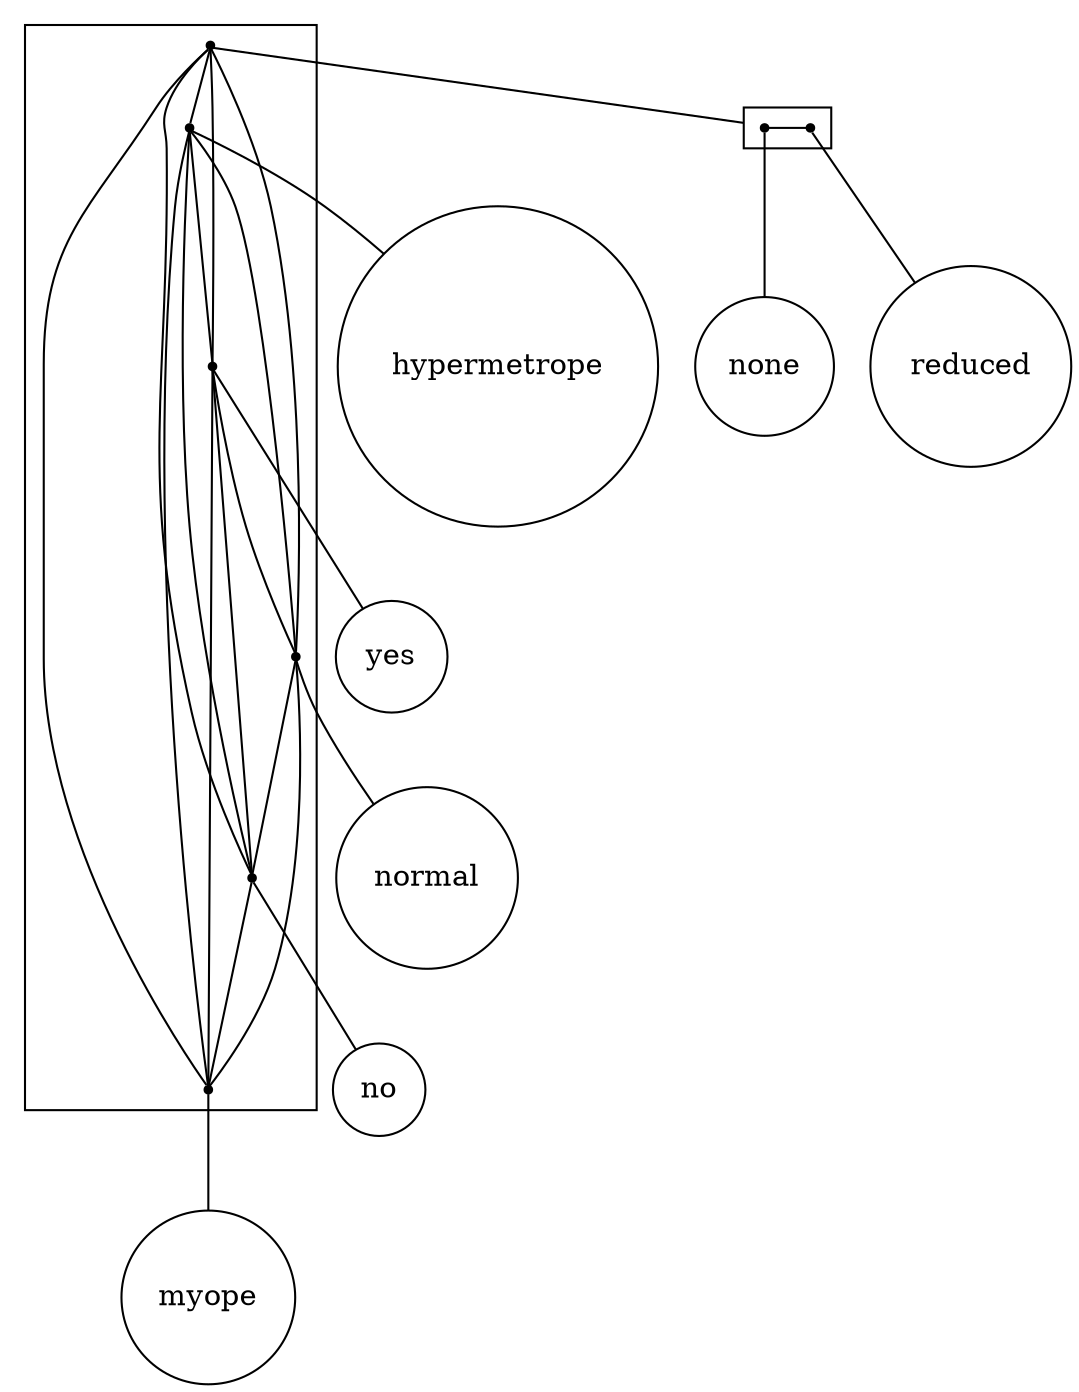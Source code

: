 strict digraph "plain_2-structure" {
compound=true;
fontname=Verdana;
fontsize=12;
newrank=true;
node [shape=circle];
hypermetrope;
yes;
normal;
no;
myope;
none;
reduced;
subgraph cluster_yesreducedmyopehypermetropenonenormalno {
node [shape=point];
s_nonereduced -> s_hypermetrope  [color=black, arrowhead=none];
s_nonereduced -> s_yes  [color=black, arrowhead=none];
s_nonereduced -> s_normal  [color=black, arrowhead=none];
s_nonereduced -> s_no  [color=black, arrowhead=none];
s_nonereduced -> s_myope  [color=black, arrowhead=none];
s_hypermetrope -> s_yes  [color=black, arrowhead=none];
s_hypermetrope -> s_normal  [color=black, arrowhead=none];
s_hypermetrope -> s_no  [color=black, arrowhead=none];
s_hypermetrope -> s_myope  [color=black, arrowhead=none];
s_yes -> s_normal  [color=black, arrowhead=none];
s_yes -> s_no  [color=black, arrowhead=none];
s_yes -> s_myope  [color=black, arrowhead=none];
s_normal -> s_no  [color=black, arrowhead=none];
s_normal -> s_myope  [color=black, arrowhead=none];
s_no -> s_myope  [color=black, arrowhead=none];
}

subgraph cluster_nonereduced {
rank=same;
node [shape=point];
s_none -> s_reduced  [color=black, arrowhead=none];
}

s_nonereduced -> s_none  [lhead=cluster_nonereduced, arrowhead=none];
s_hypermetrope -> hypermetrope  [arrowhead=none];
s_yes -> yes  [arrowhead=none];
s_normal -> normal  [arrowhead=none];
s_no -> no  [arrowhead=none];
s_myope -> myope  [arrowhead=none];
s_none -> none  [arrowhead=none];
s_reduced -> reduced  [arrowhead=none];
}
